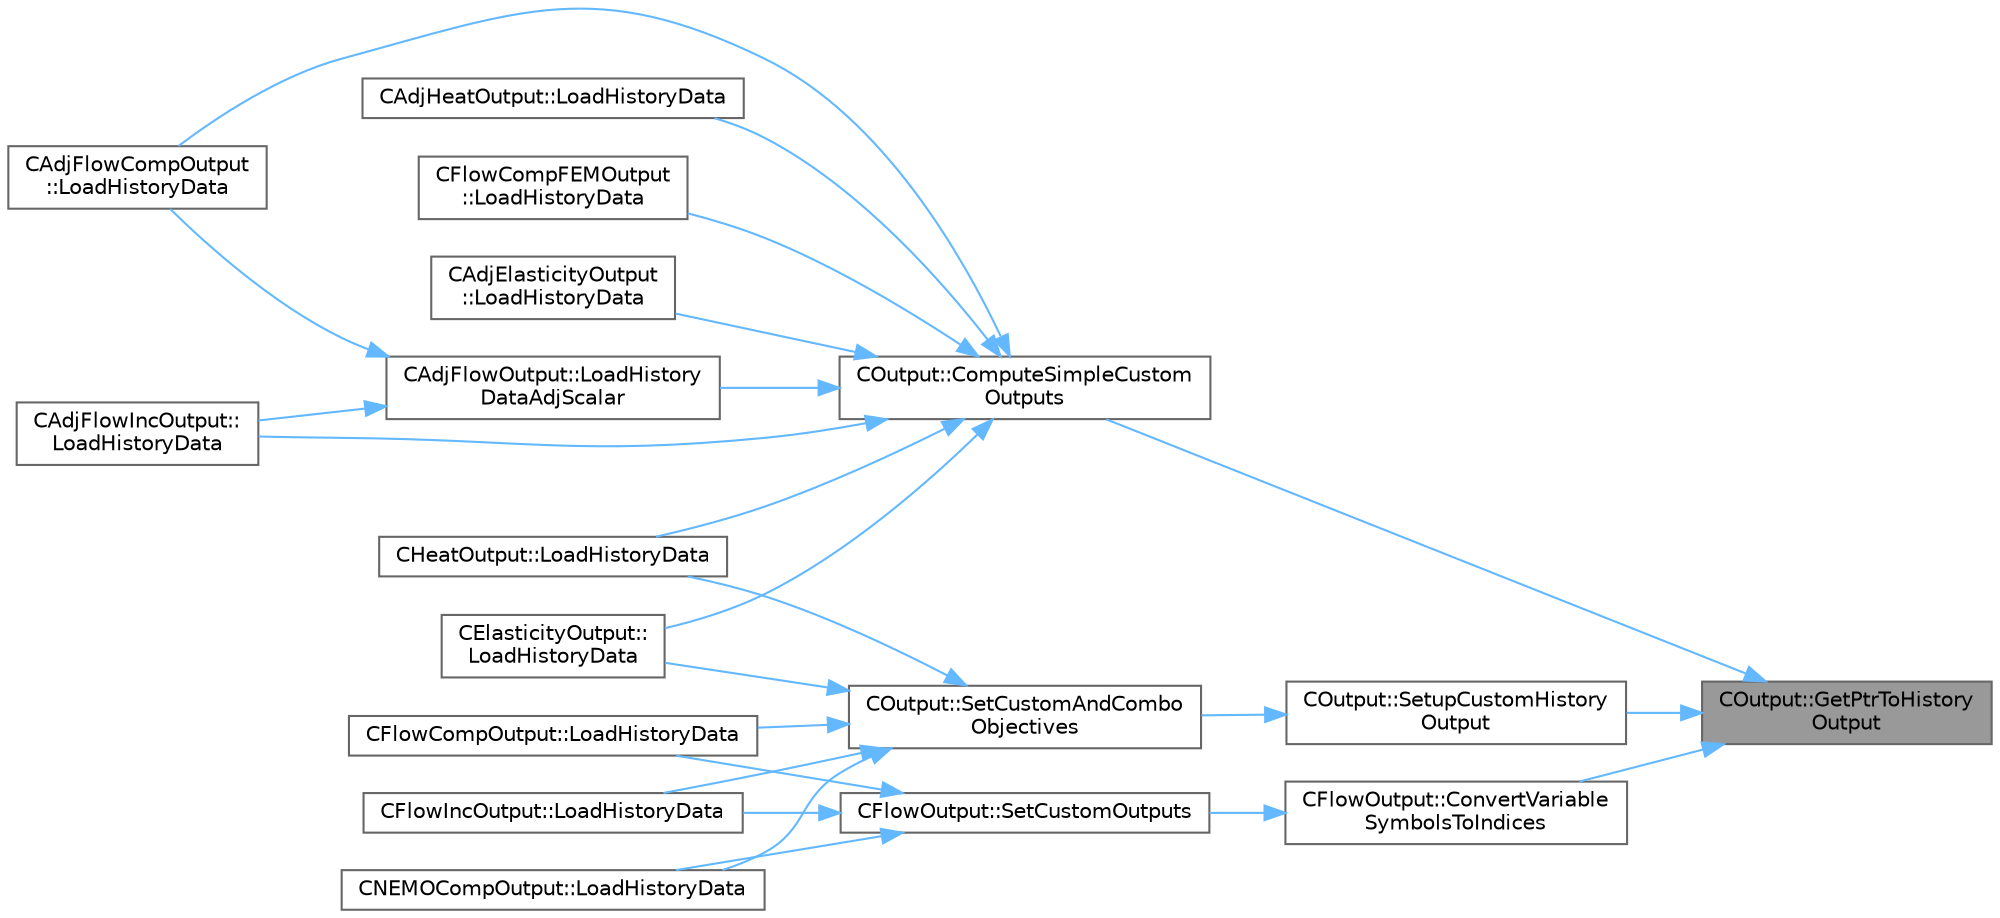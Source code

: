 digraph "COutput::GetPtrToHistoryOutput"
{
 // LATEX_PDF_SIZE
  bgcolor="transparent";
  edge [fontname=Helvetica,fontsize=10,labelfontname=Helvetica,labelfontsize=10];
  node [fontname=Helvetica,fontsize=10,shape=box,height=0.2,width=0.4];
  rankdir="RL";
  Node1 [id="Node000001",label="COutput::GetPtrToHistory\lOutput",height=0.2,width=0.4,color="gray40", fillcolor="grey60", style="filled", fontcolor="black",tooltip="Returns a pointer to the value of an history output."];
  Node1 -> Node2 [id="edge1_Node000001_Node000002",dir="back",color="steelblue1",style="solid",tooltip=" "];
  Node2 [id="Node000002",label="COutput::ComputeSimpleCustom\lOutputs",height=0.2,width=0.4,color="grey40", fillcolor="white", style="filled",URL="$classCOutput.html#aec700f872dc7bee4ca58abb7d7adf88f",tooltip="Evaluates function-type custom outputs. Derived classes can use this to compute simple expressions of..."];
  Node2 -> Node3 [id="edge2_Node000002_Node000003",dir="back",color="steelblue1",style="solid",tooltip=" "];
  Node3 [id="Node000003",label="CAdjElasticityOutput\l::LoadHistoryData",height=0.2,width=0.4,color="grey40", fillcolor="white", style="filled",URL="$classCAdjElasticityOutput.html#a2d5c7ecbb41aa56b9fd72724bff78c2a",tooltip="Load the history output field values."];
  Node2 -> Node4 [id="edge3_Node000002_Node000004",dir="back",color="steelblue1",style="solid",tooltip=" "];
  Node4 [id="Node000004",label="CAdjFlowCompOutput\l::LoadHistoryData",height=0.2,width=0.4,color="grey40", fillcolor="white", style="filled",URL="$classCAdjFlowCompOutput.html#a7485dfd1c70b7c51fbdd50b48ed47d3a",tooltip="Load the history output field values."];
  Node2 -> Node5 [id="edge4_Node000002_Node000005",dir="back",color="steelblue1",style="solid",tooltip=" "];
  Node5 [id="Node000005",label="CAdjFlowIncOutput::\lLoadHistoryData",height=0.2,width=0.4,color="grey40", fillcolor="white", style="filled",URL="$classCAdjFlowIncOutput.html#aeaa468fb58cf41f28d4fa216c4274f29",tooltip="Load the history output field values."];
  Node2 -> Node6 [id="edge5_Node000002_Node000006",dir="back",color="steelblue1",style="solid",tooltip=" "];
  Node6 [id="Node000006",label="CAdjHeatOutput::LoadHistoryData",height=0.2,width=0.4,color="grey40", fillcolor="white", style="filled",URL="$classCAdjHeatOutput.html#acf9ceddb55ca0e52f0ff1ea5b74930d7",tooltip="Load the history output field values."];
  Node2 -> Node7 [id="edge6_Node000002_Node000007",dir="back",color="steelblue1",style="solid",tooltip=" "];
  Node7 [id="Node000007",label="CElasticityOutput::\lLoadHistoryData",height=0.2,width=0.4,color="grey40", fillcolor="white", style="filled",URL="$classCElasticityOutput.html#ac3013524b0fb8f257aa9b66fd16d531d",tooltip="Load the history output field values."];
  Node2 -> Node8 [id="edge7_Node000002_Node000008",dir="back",color="steelblue1",style="solid",tooltip=" "];
  Node8 [id="Node000008",label="CFlowCompFEMOutput\l::LoadHistoryData",height=0.2,width=0.4,color="grey40", fillcolor="white", style="filled",URL="$classCFlowCompFEMOutput.html#a0a4561b8ab0dffd1052f884062fd9710",tooltip="Load the history output field values."];
  Node2 -> Node9 [id="edge8_Node000002_Node000009",dir="back",color="steelblue1",style="solid",tooltip=" "];
  Node9 [id="Node000009",label="CHeatOutput::LoadHistoryData",height=0.2,width=0.4,color="grey40", fillcolor="white", style="filled",URL="$classCHeatOutput.html#afe748d534531acb2983b6b3978e43916",tooltip="Load the history output field values."];
  Node2 -> Node10 [id="edge9_Node000002_Node000010",dir="back",color="steelblue1",style="solid",tooltip=" "];
  Node10 [id="Node000010",label="CAdjFlowOutput::LoadHistory\lDataAdjScalar",height=0.2,width=0.4,color="grey40", fillcolor="white", style="filled",URL="$classCAdjFlowOutput.html#a96478e56cca1de95842c349989f1595b",tooltip="Set all scalar (turbulence/species) history field values."];
  Node10 -> Node4 [id="edge10_Node000010_Node000004",dir="back",color="steelblue1",style="solid",tooltip=" "];
  Node10 -> Node5 [id="edge11_Node000010_Node000005",dir="back",color="steelblue1",style="solid",tooltip=" "];
  Node1 -> Node11 [id="edge12_Node000001_Node000011",dir="back",color="steelblue1",style="solid",tooltip=" "];
  Node11 [id="Node000011",label="CFlowOutput::ConvertVariable\lSymbolsToIndices",height=0.2,width=0.4,color="grey40", fillcolor="white", style="filled",URL="$classCFlowOutput.html#ae38cc29acf082f5efc60daeaf65d522a",tooltip="Helper for custom outputs, converts variable names to indices and pointers which are then used to eva..."];
  Node11 -> Node12 [id="edge13_Node000011_Node000012",dir="back",color="steelblue1",style="solid",tooltip=" "];
  Node12 [id="Node000012",label="CFlowOutput::SetCustomOutputs",height=0.2,width=0.4,color="grey40", fillcolor="white", style="filled",URL="$classCFlowOutput.html#a2f101e402b711b0692b1aa82e018e7c1",tooltip="Compute the custom outputs."];
  Node12 -> Node13 [id="edge14_Node000012_Node000013",dir="back",color="steelblue1",style="solid",tooltip=" "];
  Node13 [id="Node000013",label="CFlowCompOutput::LoadHistoryData",height=0.2,width=0.4,color="grey40", fillcolor="white", style="filled",URL="$classCFlowCompOutput.html#a393cb19a691990ee6e88f844eccc79ed",tooltip="Load the history output field values."];
  Node12 -> Node14 [id="edge15_Node000012_Node000014",dir="back",color="steelblue1",style="solid",tooltip=" "];
  Node14 [id="Node000014",label="CFlowIncOutput::LoadHistoryData",height=0.2,width=0.4,color="grey40", fillcolor="white", style="filled",URL="$classCFlowIncOutput.html#a466112efa2e3a89cdd2456701a0480b5",tooltip="Load the history output field values."];
  Node12 -> Node15 [id="edge16_Node000012_Node000015",dir="back",color="steelblue1",style="solid",tooltip=" "];
  Node15 [id="Node000015",label="CNEMOCompOutput::LoadHistoryData",height=0.2,width=0.4,color="grey40", fillcolor="white", style="filled",URL="$classCNEMOCompOutput.html#a7a9f1a32fe55e6a967a27eb38408ec99",tooltip="Load the history output field values."];
  Node1 -> Node16 [id="edge17_Node000001_Node000016",dir="back",color="steelblue1",style="solid",tooltip=" "];
  Node16 [id="Node000016",label="COutput::SetupCustomHistory\lOutput",height=0.2,width=0.4,color="grey40", fillcolor="white", style="filled",URL="$classCOutput.html#a3b1668c241cd1d8a7d670504cd06ce59",tooltip="Setup a custom history output object for a given expression."];
  Node16 -> Node17 [id="edge18_Node000016_Node000017",dir="back",color="steelblue1",style="solid",tooltip=" "];
  Node17 [id="Node000017",label="COutput::SetCustomAndCombo\lObjectives",height=0.2,width=0.4,color="grey40", fillcolor="white", style="filled",URL="$classCOutput.html#abb23d5bfc9544d83967fc40c4d8f5944",tooltip="Computes the custom and combo objectives."];
  Node17 -> Node7 [id="edge19_Node000017_Node000007",dir="back",color="steelblue1",style="solid",tooltip=" "];
  Node17 -> Node13 [id="edge20_Node000017_Node000013",dir="back",color="steelblue1",style="solid",tooltip=" "];
  Node17 -> Node14 [id="edge21_Node000017_Node000014",dir="back",color="steelblue1",style="solid",tooltip=" "];
  Node17 -> Node9 [id="edge22_Node000017_Node000009",dir="back",color="steelblue1",style="solid",tooltip=" "];
  Node17 -> Node15 [id="edge23_Node000017_Node000015",dir="back",color="steelblue1",style="solid",tooltip=" "];
}

